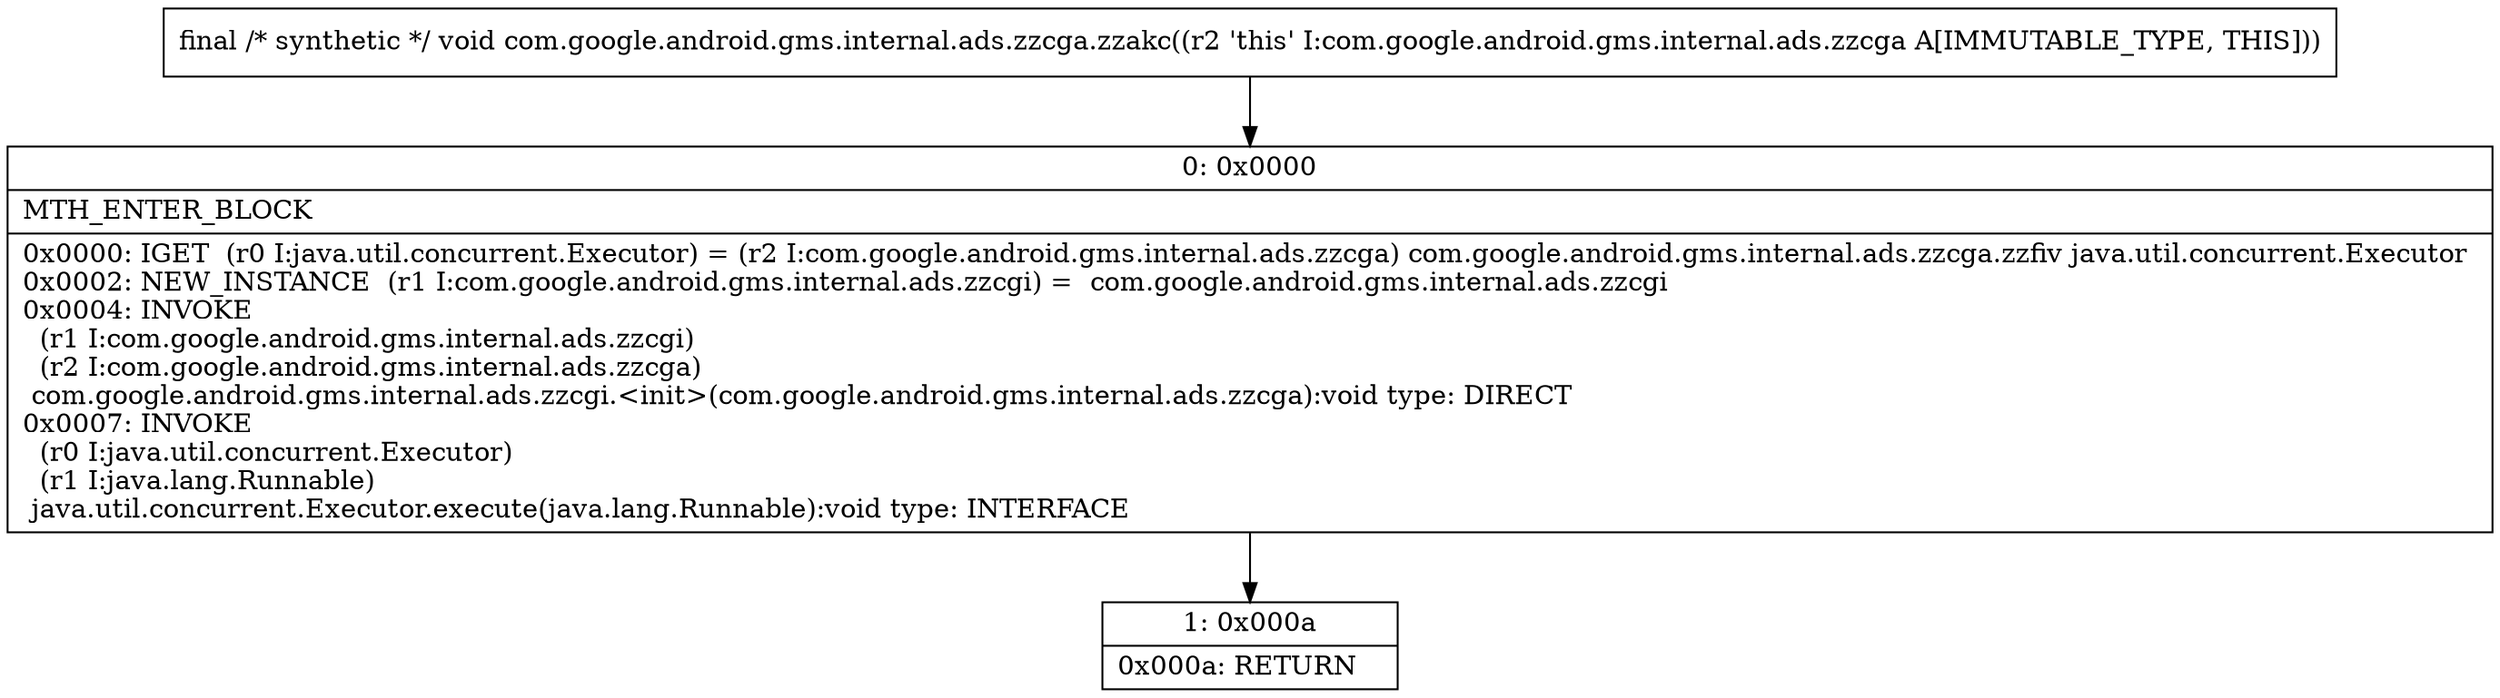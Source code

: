 digraph "CFG forcom.google.android.gms.internal.ads.zzcga.zzakc()V" {
Node_0 [shape=record,label="{0\:\ 0x0000|MTH_ENTER_BLOCK\l|0x0000: IGET  (r0 I:java.util.concurrent.Executor) = (r2 I:com.google.android.gms.internal.ads.zzcga) com.google.android.gms.internal.ads.zzcga.zzfiv java.util.concurrent.Executor \l0x0002: NEW_INSTANCE  (r1 I:com.google.android.gms.internal.ads.zzcgi) =  com.google.android.gms.internal.ads.zzcgi \l0x0004: INVOKE  \l  (r1 I:com.google.android.gms.internal.ads.zzcgi)\l  (r2 I:com.google.android.gms.internal.ads.zzcga)\l com.google.android.gms.internal.ads.zzcgi.\<init\>(com.google.android.gms.internal.ads.zzcga):void type: DIRECT \l0x0007: INVOKE  \l  (r0 I:java.util.concurrent.Executor)\l  (r1 I:java.lang.Runnable)\l java.util.concurrent.Executor.execute(java.lang.Runnable):void type: INTERFACE \l}"];
Node_1 [shape=record,label="{1\:\ 0x000a|0x000a: RETURN   \l}"];
MethodNode[shape=record,label="{final \/* synthetic *\/ void com.google.android.gms.internal.ads.zzcga.zzakc((r2 'this' I:com.google.android.gms.internal.ads.zzcga A[IMMUTABLE_TYPE, THIS])) }"];
MethodNode -> Node_0;
Node_0 -> Node_1;
}

